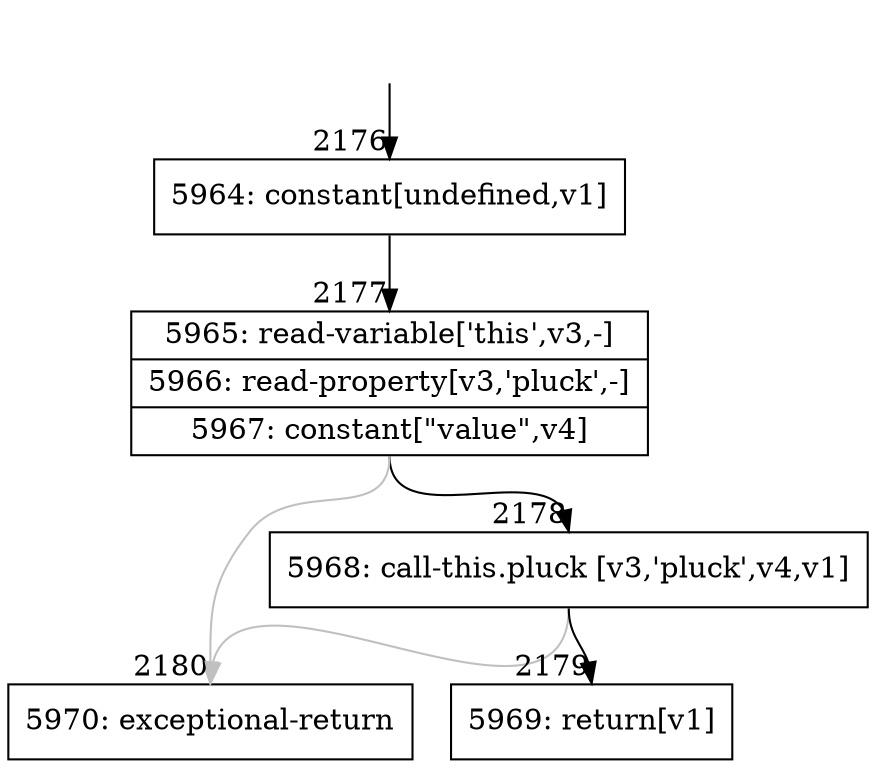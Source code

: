 digraph {
rankdir="TD"
BB_entry193[shape=none,label=""];
BB_entry193 -> BB2176 [tailport=s, headport=n, headlabel="    2176"]
BB2176 [shape=record label="{5964: constant[undefined,v1]}" ] 
BB2176 -> BB2177 [tailport=s, headport=n, headlabel="      2177"]
BB2177 [shape=record label="{5965: read-variable['this',v3,-]|5966: read-property[v3,'pluck',-]|5967: constant[\"value\",v4]}" ] 
BB2177 -> BB2178 [tailport=s, headport=n, headlabel="      2178"]
BB2177 -> BB2180 [tailport=s, headport=n, color=gray, headlabel="      2180"]
BB2178 [shape=record label="{5968: call-this.pluck [v3,'pluck',v4,v1]}" ] 
BB2178 -> BB2179 [tailport=s, headport=n, headlabel="      2179"]
BB2178 -> BB2180 [tailport=s, headport=n, color=gray]
BB2179 [shape=record label="{5969: return[v1]}" ] 
BB2180 [shape=record label="{5970: exceptional-return}" ] 
//#$~ 1459
}
